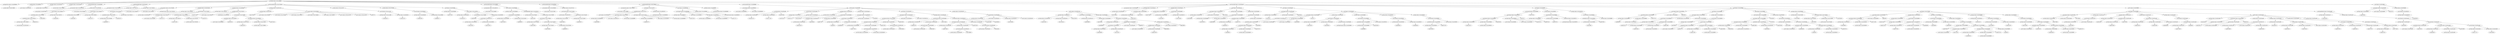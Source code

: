 strict digraph  {
<_ast.alias object at 0xa231186d0>;
<_ast.ImportFrom object at 0xa2b08dd50>;
<_ast.Str object at 0xa1f3a1090>;
<_ast.Expr object at 0xa1a8bf350>;
<_ast.alias object at 0xa1c653310>;
<_ast.Import object at 0xa16d14f10>;
<_ast.alias object at 0xa174383d0>;
<_ast.Import object at 0xa224d1ed0>;
<_ast.arg object at 0xa205d7990>;
<_ast.arguments object at 0xa19937050>;
<_ast.Load object at 0x10295c1d0>;
<_ast.Name object at 0xa17462810>;
<_ast.Attribute object at 0xa174627d0>;
Load4547413;
<_ast.Attribute object at 0xa17462890>;
Load6163865;
<_ast.Name object at 0xa17462750>;
Load4050360;
<_ast.Call object at 0xa17462850>;
<_ast.Expr object at 0xa1e952350>;
<_ast.FunctionDef object at 0xa2b0a8490>;
<_ast.arg object at 0xa174626d0>;
<_ast.arguments object at 0xa17462790>;
<_ast.Name object at 0xa17462690>;
Load9535667;
<_ast.Name object at 0xa174625d0>;
Load9147877;
<_ast.Call object at 0xa17462650>;
<_ast.Expr object at 0xa17462710>;
<_ast.Name object at 0xa174624d0>;
Load2803677;
<_ast.Attribute object at 0xa17462590>;
Load5663373;
<_ast.Num object at 0xa17462510>;
<_ast.Call object at 0xa17462550>;
<_ast.Expr object at 0xa17462610>;
<_ast.FunctionDef object at 0xa224e3c50>;
<_ast.arg object at 0xa174623d0>;
<_ast.arg object at 0xa17462410>;
<_ast.NameConstant object at 0xa17462350>;
<_ast.arguments object at 0xa17462490>;
<_ast.Store object at 0x10295c290>;
<_ast.Name object at 0xa17462390>;
<_ast.Str object at 0xa17462090>;
<_ast.Attribute object at 0xa17462310>;
Load7642713;
<_ast.Name object at 0xa17462110>;
Load7521180;
<_ast.Num object at 0xa17462190>;
<_ast.Index object at 0xa17462150>;
<_ast.Subscript object at 0xa174620d0>;
Load302792;
<_ast.Call object at 0xa17462050>;
<_ast.Assign object at 0xa3342c6d0>;
<_ast.Name object at 0xa174621d0>;
Store3311409;
<_ast.Str object at 0xa17462250>;
<_ast.Add object at 0x10295cc90>;
<_ast.Str object at 0xa1a8d9f50>;
<_ast.Attribute object at 0xa1caae610>;
Load1861234;
<_ast.Name object at 0xa1c67e250>;
Load4154074;
<_ast.Num object at 0xa17439bd0>;
<_ast.Index object at 0xa1c67ef90>;
<_ast.Subscript object at 0xa1c680410>;
Load5754142;
<_ast.Call object at 0xa17462fd0>;
<_ast.BinOp object at 0xa17462210>;
<_ast.Assign object at 0xa1b8d5bd0>;
<_ast.Name object at 0xa18c7b250>;
Store2738478;
<_ast.Str object at 0xa174630d0>;
<_ast.Str object at 0xa17463450>;
<_ast.Str object at 0xa17463510>;
<_ast.Str object at 0xa1744de50>;
<_ast.Str object at 0xa1744d910>;
<_ast.Str object at 0xa1cac1190>;
<_ast.Str object at 0xa1cac1050>;
<_ast.List object at 0xa18c93690>;
Load957471;
<_ast.Assign object at 0xa205c1610>;
<_ast.Name object at 0xa1cac18d0>;
Load8450447;
<_ast.Name object at 0xa2b0af150>;
Load5913181;
<_ast.Call object at 0xa1cac1c90>;
<_ast.Expr object at 0xa1cac1610>;
<_ast.Name object at 0xa205db250>;
Load8833590;
<_ast.Name object at 0xa1ca985d0>;
Load8808277;
<_ast.Call object at 0xa205dbe50>;
<_ast.Expr object at 0xa174324d0>;
<_ast.Name object at 0xa205d46d0>;
Load5473520;
<_ast.Name object at 0xa205e24d0>;
Store4644141;
<_ast.Name object at 0xa1744d9d0>;
Load8078809;
<_ast.Name object at 0xa1cab9310>;
Load1250321;
<_ast.Name object at 0xa3345f810>;
Load7547001;
<_ast.Call object at 0xa33437210>;
<_ast.Expr object at 0xa33460050>;
<_ast.For object at 0xa1ca9d790>;
<_ast.If object at 0xa205d4690>;
<_ast.FunctionDef object at 0xa17462450>;
<_ast.arg object at 0xa1ca9ebd0>;
<_ast.arguments object at 0xa1a6e0110>;
<_ast.Name object at 0xa2169d290>;
Load5764138;
<_ast.Name object at 0xa1a22e250>;
Load8068471;
<_ast.Call object at 0xa205bb6d0>;
<_ast.Return object at 0xa205bb650>;
<_ast.Name object at 0xa17464e10>;
Load125186;
<_ast.Name object at 0xa1742d090>;
Load7937858;
<_ast.Name object at 0xa1742dc50>;
Load7622695;
<_ast.Name object at 0xa1c673e50>;
Load8658073;
<_ast.Call object at 0xa1742d190>;
<_ast.Call object at 0xa17452fd0>;
<_ast.Expr object at 0xa17452f90>;
<_ast.ExceptHandler object at 0xa205efc10>;
<_ast.Try object at 0xa205bb690>;
<_ast.FunctionDef object at 0xa1cab6850>;
<_ast.arg object at 0xa1c6734d0>;
<_ast.arguments object at 0xa216b6d10>;
<_ast.Not object at 0x1029617d0>;
<_ast.Name object at 0xa17431a50>;
Load6156040;
<_ast.Name object at 0xa17431a90>;
Load5026371;
<_ast.Call object at 0xa17431ad0>;
<_ast.UnaryOp object at 0xa1743c6d0>;
<_ast.Return object at 0xa1c673110>;
<_ast.FunctionDef object at 0xa2ae90cd0>;
<_ast.arg object at 0xa1743bd90>;
<_ast.arguments object at 0xa1743bd50>;
<_ast.Or object at 0x10295cb50>;
<_ast.Name object at 0xa2b680c50>;
Load4359900;
<_ast.Lt object at 0x102961c10>;
<_ast.Num object at 0xa2b680f90>;
<_ast.Compare object at 0xa1c676ed0>;
<_ast.Name object at 0xa2b680cd0>;
Load9454775;
<_ast.Gt object at 0x102961d90>;
<_ast.Num object at 0xa2b680bd0>;
<_ast.Compare object at 0xa1cac11d0>;
<_ast.BoolOp object at 0xa17447110>;
<_ast.NameConstant object at 0xa2b680d50>;
<_ast.Return object at 0xa1899a750>;
<_ast.If object at 0xa17447190>;
<_ast.Name object at 0xa2b680c10>;
Load5370245;
<_ast.In object at 0x1029690d0>;
<_ast.Num object at 0xa2b680c90>;
<_ast.Num object at 0xa2b680ed0>;
<_ast.Tuple object at 0xa2b680e50>;
Load6713711;
<_ast.Compare object at 0xa2b680dd0>;
<_ast.NameConstant object at 0xa2b680d10>;
<_ast.Return object at 0xa1a8d9090>;
<_ast.If object at 0xa2b6807d0>;
<_ast.NameConstant object at 0xa2b680d90>;
<_ast.Return object at 0xa2b680f50>;
<_ast.FunctionDef object at 0xa17e66310>;
<_ast.arg object at 0xa2b680f10>;
<_ast.arg object at 0xa2b680e90>;
<_ast.arguments object at 0xa2b680e10>;
<_ast.Name object at 0xa205bce90>;
Store8622410;
<_ast.Name object at 0xa205bcd50>;
Store4111430;
<_ast.Tuple object at 0xa205bcdd0>;
Store4479595;
<_ast.Name object at 0xa205bccd0>;
Load2923012;
<_ast.Name object at 0xa205bcd10>;
Load5025121;
<_ast.Call object at 0xa205bcd90>;
<_ast.Name object at 0xa205bcc90>;
Store2047965;
<_ast.Name object at 0xa205bcb50>;
Load4763576;
<_ast.Attribute object at 0xa205bcc10>;
Load1066416;
<_ast.Name object at 0xa205bcb90>;
Load6577627;
<_ast.Call object at 0xa205bcbd0>;
<_ast.Assign object at 0xa205bcc50>;
<_ast.Name object at 0xa205bca90>;
Load55054;
<_ast.Name object at 0xa205bc9d0>;
Load4996678;
<_ast.Call object at 0xa205bca50>;
<_ast.Num object at 0xa205bca10>;
<_ast.Compare object at 0xa205bcb10>;
Gt4599050;
<_ast.Assert object at 0xa205bcad0>;
<_ast.Name object at 0xa205bc990>;
Load3177326;
<_ast.USub object at 0x102961950>;
<_ast.Num object at 0xa205bc850>;
<_ast.UnaryOp object at 0xa205bc910>;
<_ast.Index object at 0xa205bc8d0>;
<_ast.Subscript object at 0xa205bc950>;
Load4122025;
<_ast.Num object at 0xa205bc810>;
<_ast.UnaryOp object at 0xa205bc7d0>;
USub5358423;
<_ast.Index object at 0xa205bc890>;
<_ast.Subscript object at 0xa17e39590>;
Load5915930;
<_ast.Eq object at 0x102961a90>;
<_ast.Str object at 0xa205bc750>;
<_ast.Compare object at 0xa16b7a610>;
<_ast.Name object at 0xa205bc710>;
Load8452378;
<_ast.Num object at 0xa205bc5d0>;
<_ast.UnaryOp object at 0xa205bc690>;
USub6951687;
<_ast.Index object at 0xa205bc650>;
<_ast.Subscript object at 0xa205bc6d0>;
Store3706286;
<_ast.Name object at 0xa205bc590>;
Load8072646;
<_ast.Num object at 0xa205bc450>;
<_ast.UnaryOp object at 0xa205bc510>;
USub7388840;
<_ast.Index object at 0xa205bc4d0>;
<_ast.Subscript object at 0xa205bc550>;
Load2057439;
<_ast.Num object at 0xa205bc410>;
<_ast.UnaryOp object at 0xa205bc3d0>;
USub414691;
<_ast.Slice object at 0xa205bc490>;
<_ast.Subscript object at 0xa205bc610>;
Load3818466;
<_ast.Assign object at 0xa205bc790>;
<_ast.If object at 0xa1ebee190>;
<_ast.Name object at 0xa205bc2d0>;
Load2388525;
<_ast.Str object at 0xa205bc310>;
<_ast.Name object at 0xa205bc250>;
Load7433598;
<_ast.Str object at 0xa205bc290>;
<_ast.Call object at 0xa205bc390>;
<_ast.Expr object at 0xa205bc350>;
<_ast.Name object at 0xa205bc150>;
Store8103367;
<_ast.Name object at 0xa205bc190>;
Store7495414;
<_ast.Tuple object at 0xa205bc210>;
Store6195878;
<_ast.Name object at 0xa205bc110>;
Load8258069;
<_ast.Name object at 0xa205bced0>;
Load515086;
<_ast.Call object at 0xa205bc0d0>;
<_ast.Name object at 0xa205bc050>;
Load4898835;
<_ast.Name object at 0xa205ba2d0>;
Load6456980;
<_ast.Name object at 0xa205ba250>;
Load732552;
<_ast.Call object at 0xa205bcf10>;
<_ast.Str object at 0xa205ba1d0>;
<_ast.BinOp object at 0xa205bcfd0>;
Add4000177;
<_ast.Str object at 0xa205ba390>;
<_ast.Name object at 0xa205ba3d0>;
Load8555788;
<_ast.BinOp object at 0xa205ba350>;
Add6440882;
<_ast.Str object at 0xa205ba410>;
<_ast.BinOp object at 0xa205ba310>;
Add916988;
<_ast.Call object at 0xa205bcf50>;
<_ast.Expr object at 0xa205bc090>;
<_ast.For object at 0xa205bc1d0>;
<_ast.For object at 0xa205bcf90>;
<_ast.FunctionDef object at 0xa2b680fd0>;
<_ast.arguments object at 0xa205ba490>;
<_ast.Name object at 0xa205ba550>;
Store9136560;
<_ast.Name object at 0xa205ba5d0>;
Load4518013;
<_ast.Attribute object at 0xa205ba590>;
Load1330379;
<_ast.Assign object at 0xa205ba510>;
<_ast.Name object at 0xa205ba650>;
Store6718632;
<_ast.Name object at 0xa205ba6d0>;
Load424959;
<_ast.Name object at 0xa205ba710>;
Load5742648;
<_ast.Call object at 0xa205ba690>;
<_ast.Assign object at 0xa205ba610>;
<_ast.Name object at 0xa205ba7d0>;
Load3304868;
<_ast.Num object at 0xa205ba810>;
<_ast.Compare object at 0xa205ba790>;
Eq7739728;
<_ast.Name object at 0xa205ba8d0>;
Load7633076;
<_ast.Name object at 0xa205ba910>;
Load8036836;
<_ast.Call object at 0xa205ba890>;
<_ast.Expr object at 0xa205ba850>;
<_ast.Name object at 0xa205baa10>;
Load4826472;
<_ast.Attribute object at 0xa205ba9d0>;
Load4247751;
<_ast.Num object at 0xa205baa50>;
<_ast.Call object at 0xa205ba990>;
<_ast.Expr object at 0xa205ba950>;
<_ast.If object at 0xa205ba750>;
<_ast.Name object at 0xa205bab10>;
Load345507;
<_ast.Num object at 0xa205bab50>;
<_ast.Compare object at 0xa205baad0>;
Eq5629333;
<_ast.Name object at 0xa205bacd0>;
Load590942;
<_ast.Num object at 0xa205bad50>;
<_ast.Index object at 0xa205bad10>;
<_ast.Subscript object at 0xa205bac90>;
Load2527027;
<_ast.Attribute object at 0xa205bac50>;
Load509626;
<_ast.Call object at 0xa205bac10>;
<_ast.Str object at 0xa205badd0>;
<_ast.Str object at 0xa205bae10>;
<_ast.Tuple object at 0xa205bad90>;
Load2983839;
<_ast.Compare object at 0xa205babd0>;
In5407511;
<_ast.Name object at 0xa205baed0>;
Load791050;
<_ast.Name object at 0xa205baf10>;
Load1090324;
<_ast.NameConstant object at 0xa205baf90>;
<_ast.keyword object at 0xa205baf50>;
<_ast.Call object at 0xa205bae90>;
<_ast.Expr object at 0xa205bae50>;
<_ast.Name object at 0xa18c980d0>;
Load499086;
<_ast.Attribute object at 0xa18c98090>;
Load2206190;
<_ast.Num object at 0xa18c98110>;
<_ast.Call object at 0xa18c98050>;
<_ast.Expr object at 0xa205bafd0>;
<_ast.Name object at 0xa18c981d0>;
Load4956912;
<_ast.Name object at 0xa18c98210>;
Load3840442;
<_ast.Call object at 0xa18c98190>;
<_ast.Expr object at 0xa18c98150>;
<_ast.Name object at 0xa18c98310>;
Load2196294;
<_ast.Attribute object at 0xa18c982d0>;
Load8710702;
<_ast.Num object at 0xa18c98350>;
<_ast.Call object at 0xa18c98290>;
<_ast.Expr object at 0xa18c98250>;
<_ast.If object at 0xa205bab90>;
<_ast.If object at 0xa205baa90>;
<_ast.Name object at 0xa18c98490>;
Load3155472;
<_ast.Num object at 0xa18c98510>;
<_ast.Index object at 0xa18c984d0>;
<_ast.Subscript object at 0xa18c98450>;
Load5583294;
<_ast.Str object at 0xa18c98590>;
<_ast.Str object at 0xa18c985d0>;
<_ast.Tuple object at 0xa18c98550>;
Load1005731;
<_ast.Compare object at 0xa18c98410>;
In6353161;
<_ast.UnaryOp object at 0xa18c983d0>;
Not5767240;
<_ast.Name object at 0xa18c98690>;
Load8678118;
<_ast.Name object at 0xa18c986d0>;
Load3267315;
<_ast.NameConstant object at 0xa18c98750>;
<_ast.keyword object at 0xa18c98710>;
<_ast.Call object at 0xa18c98650>;
<_ast.Expr object at 0xa18c98610>;
<_ast.Name object at 0xa18c98850>;
Load129081;
<_ast.Attribute object at 0xa18c98810>;
Load2607950;
<_ast.Num object at 0xa18c98890>;
<_ast.Call object at 0xa18c987d0>;
<_ast.Expr object at 0xa18c98790>;
<_ast.If object at 0xa18c98390>;
<_ast.Name object at 0xa18c98990>;
Load9800537;
<_ast.Num object at 0xa18c98a10>;
<_ast.Index object at 0xa18c989d0>;
<_ast.Subscript object at 0xa18c98950>;
Load4732761;
<_ast.Str object at 0xa18c98a50>;
<_ast.Compare object at 0xa18c98910>;
Eq6284502;
<_ast.Name object at 0xa18c98b50>;
Load4551221;
<_ast.Name object at 0xa18c98bd0>;
Load9251824;
<_ast.Num object at 0xa18c98c50>;
<_ast.Index object at 0xa18c98c10>;
<_ast.Subscript object at 0xa18c98b90>;
Load8974369;
<_ast.Call object at 0xa18c98b10>;
<_ast.NotEq object at 0x102961b50>;
<_ast.Num object at 0xa18c98c90>;
<_ast.Compare object at 0xa18c98ad0>;
<_ast.Name object at 0xa18c98d50>;
Load760092;
<_ast.Str object at 0xa18c98e10>;
<_ast.Attribute object at 0xa18c98dd0>;
Load6582770;
<_ast.Name object at 0xa18c98e90>;
Load5811000;
<_ast.Num object at 0xa18c98f10>;
<_ast.Index object at 0xa18c98ed0>;
<_ast.Subscript object at 0xa18c98e50>;
Load8123995;
<_ast.Call object at 0xa18c98d90>;
<_ast.Call object at 0xa18c98d10>;
<_ast.Expr object at 0xa18c98cd0>;
<_ast.If object at 0xa18c98a90>;
<_ast.Name object at 0xa205d0090>;
Load4329542;
<_ast.Num object at 0xa205d0110>;
<_ast.Index object at 0xa205d00d0>;
<_ast.Subscript object at 0xa205d0050>;
Load8210820;
<_ast.Name object at 0xa205d0190>;
Load2058342;
<_ast.Attribute object at 0xa205d0150>;
Load9739342;
<_ast.Compare object at 0xa18c98fd0>;
In7089780;
<_ast.UnaryOp object at 0xa18c98f90>;
Not3064877;
<_ast.Name object at 0xa205d0250>;
Load7353408;
<_ast.Str object at 0xa205d0310>;
<_ast.Attribute object at 0xa205d02d0>;
Load9848188;
<_ast.Name object at 0xa205d0390>;
Load85581;
<_ast.Num object at 0xa205d0410>;
<_ast.Index object at 0xa205d03d0>;
<_ast.Subscript object at 0xa205d0350>;
Load5023732;
<_ast.Call object at 0xa205d0290>;
<_ast.Call object at 0xa205d0210>;
<_ast.Expr object at 0xa205d01d0>;
<_ast.If object at 0xa18c98f50>;
<_ast.Name object at 0xa18c7a9d0>;
Store4500488;
<_ast.Name object at 0xa17462e50>;
Load1300081;
<_ast.Num object at 0xa17462ed0>;
<_ast.Index object at 0xa17462f90>;
<_ast.Subscript object at 0xa17462f10>;
Load2494056;
<_ast.Assign object at 0xa205d0450>;
<_ast.Name object at 0xa205d0510>;
Load2369841;
<_ast.Num object at 0xa205d0590>;
<_ast.Index object at 0xa205d0550>;
<_ast.Subscript object at 0xa205d04d0>;
Load7121268;
<_ast.Str object at 0xa205d05d0>;
<_ast.Compare object at 0xa205d0490>;
Eq9528011;
<_ast.Name object at 0xa205d0650>;
Store9410240;
<_ast.Name object at 0xa205d06d0>;
Load4101103;
<_ast.Name object at 0xa205d0750>;
Load6757920;
<_ast.Num object at 0xa205d07d0>;
<_ast.Index object at 0xa205d0790>;
<_ast.Subscript object at 0xa205d0710>;
Load4849803;
<_ast.Call object at 0xa205d0690>;
<_ast.Assign object at 0xa205d0610>;
<_ast.Name object at 0xa205d0890>;
Load163848;
<_ast.Name object at 0xa205d08d0>;
Load8240097;
<_ast.Call object at 0xa205d0850>;
<_ast.Name object at 0xa205d0990>;
Load8795670;
<_ast.Str object at 0xa205d0a50>;
<_ast.Attribute object at 0xa205d0a10>;
Load3753516;
<_ast.Name object at 0xa205d0ad0>;
Load3867861;
<_ast.Num object at 0xa205d0b50>;
<_ast.Index object at 0xa205d0b10>;
<_ast.Subscript object at 0xa205d0a90>;
Load9755755;
<_ast.Name object at 0xa205d0b90>;
Load66610;
<_ast.Call object at 0xa205d09d0>;
<_ast.Call object at 0xa205d0950>;
<_ast.Expr object at 0xa205d0910>;
<_ast.If object at 0xa205d0810>;
<_ast.Name object at 0xa205d0c10>;
Store9534370;
<_ast.Name object at 0xa205d0c90>;
Load7362695;
<_ast.Name object at 0xa205d0cd0>;
Load4331455;
<_ast.Call object at 0xa205d0c50>;
<_ast.Assign object at 0xa205d0bd0>;
<_ast.Name object at 0xa205d0d90>;
Load4736295;
<_ast.Str object at 0xa205d0e50>;
<_ast.Attribute object at 0xa205d0e10>;
Load3591502;
<_ast.Name object at 0xa205d0ed0>;
Load6603430;
<_ast.Num object at 0xa205d0f50>;
<_ast.Index object at 0xa205d0f10>;
<_ast.Subscript object at 0xa205d0e90>;
Load8419170;
<_ast.Call object at 0xa205d0dd0>;
<_ast.Call object at 0xa205d0d50>;
<_ast.Expr object at 0xa205d0d10>;
<_ast.If object at 0xa17462f50>;
<_ast.If object at 0xa18c988d0>;
<_ast.Name object at 0xa205ca090>;
Load5709482;
<_ast.Num object at 0xa205ca0d0>;
<_ast.Compare object at 0xa205ca050>;
Eq7194049;
<_ast.Name object at 0xa205ca190>;
Load4794506;
<_ast.Str object at 0xa205ca1d0>;
<_ast.Call object at 0xa205ca150>;
<_ast.Expr object at 0xa205ca110>;
<_ast.Name object at 0xa205ca250>;
Store8918397;
<_ast.Name object at 0xa205ca2d0>;
Load6700246;
<_ast.Attribute object at 0xa205ca290>;
Load5570845;
<_ast.Assign object at 0xa205ca210>;
<_ast.Name object at 0xa205ca390>;
Load8197282;
<_ast.Name object at 0xa205ca3d0>;
Load1807408;
<_ast.Name object at 0xa205ca410>;
Load6628580;
<_ast.Call object at 0xa205ca350>;
<_ast.Expr object at 0xa205ca310>;
<_ast.Name object at 0xa205ca510>;
Load1572823;
<_ast.Attribute object at 0xa205ca4d0>;
Load484942;
<_ast.Call object at 0xa205ca490>;
<_ast.Expr object at 0xa205ca450>;
<_ast.Name object at 0xa205ca590>;
Store4548242;
<_ast.Name object at 0xa205ca610>;
Load5183211;
<_ast.Num object at 0xa205ca690>;
<_ast.Slice object at 0xa205ca650>;
<_ast.Subscript object at 0xa205ca5d0>;
Load4815317;
<_ast.Name object at 0xa205ca750>;
Load9014998;
<_ast.Str object at 0xa205ca790>;
<_ast.Name object at 0xa205ca7d0>;
Load6510450;
<_ast.Call object at 0xa205ca710>;
<_ast.Expr object at 0xa205ca6d0>;
<_ast.Name object at 0xa205ca850>;
Store4385373;
<_ast.Name object at 0xa205ca8d0>;
Load4100223;
<_ast.Name object at 0xa205ca910>;
Load2376410;
<_ast.Str object at 0xa205ca950>;
<_ast.Call object at 0xa205ca890>;
<_ast.Assign object at 0xa205ca810>;
<_ast.Name object at 0xa205caa10>;
Load3323783;
<_ast.Name object at 0xa205caa50>;
Load9615623;
<_ast.Name object at 0xa205caa90>;
Load2137576;
<_ast.Call object at 0xa205ca9d0>;
<_ast.Expr object at 0xa205ca990>;
<_ast.Name object at 0xa205cab90>;
Load6207024;
<_ast.Attribute object at 0xa205cab50>;
Load7728195;
<_ast.Call object at 0xa205cab10>;
<_ast.Expr object at 0xa205caad0>;
<_ast.For object at 0xa205ca550>;
<_ast.If object at 0xa205d0fd0>;
<_ast.Name object at 0xa205cac10>;
Load2026556;
<_ast.Name object at 0xa205cacd0>;
Load5263823;
<_ast.Str object at 0xa205cad90>;
<_ast.Attribute object at 0xa205cad50>;
Load1010915;
<_ast.Name object at 0xa205cae10>;
Load9436262;
<_ast.Num object at 0xa205cae90>;
<_ast.Index object at 0xa205cae50>;
<_ast.Subscript object at 0xa205cadd0>;
Load3520069;
<_ast.Name object at 0xa205caf10>;
Load5377125;
<_ast.Name object at 0xa205caf50>;
Load1560028;
<_ast.Call object at 0xa205caed0>;
<_ast.Call object at 0xa205cad10>;
<_ast.Call object at 0xa205cac90>;
<_ast.Expr object at 0xa205cac50>;
<_ast.ExceptHandler object at 0xa205cabd0>;
<_ast.Try object at 0xa205d0f90>;
<_ast.FunctionDef object at 0xa205ba450>;
<_ast.Name object at 0xa205dd050>;
Load977866;
<_ast.Str object at 0xa205dd090>;
<_ast.Compare object at 0xa205cafd0>;
Eq5154721;
<_ast.Name object at 0xa205dd150>;
Load6893987;
<_ast.Call object at 0xa205dd110>;
<_ast.Expr object at 0xa205dd0d0>;
<_ast.If object at 0xa205caf90>;
<_ast.Module object at 0xa1ca96b90>;
<_ast.ImportFrom object at 0xa2b08dd50> -> <_ast.alias object at 0xa231186d0>;
<_ast.Expr object at 0xa1a8bf350> -> <_ast.Str object at 0xa1f3a1090>;
<_ast.Import object at 0xa16d14f10> -> <_ast.alias object at 0xa1c653310>;
<_ast.Import object at 0xa224d1ed0> -> <_ast.alias object at 0xa174383d0>;
<_ast.arguments object at 0xa19937050> -> <_ast.arg object at 0xa205d7990>;
<_ast.Name object at 0xa17462810> -> <_ast.Load object at 0x10295c1d0>;
<_ast.Attribute object at 0xa174627d0> -> <_ast.Name object at 0xa17462810>;
<_ast.Attribute object at 0xa174627d0> -> Load4547413;
<_ast.Attribute object at 0xa17462890> -> <_ast.Attribute object at 0xa174627d0>;
<_ast.Attribute object at 0xa17462890> -> Load6163865;
<_ast.Name object at 0xa17462750> -> Load4050360;
<_ast.Call object at 0xa17462850> -> <_ast.Attribute object at 0xa17462890>;
<_ast.Call object at 0xa17462850> -> <_ast.Name object at 0xa17462750>;
<_ast.Expr object at 0xa1e952350> -> <_ast.Call object at 0xa17462850>;
<_ast.FunctionDef object at 0xa2b0a8490> -> <_ast.arguments object at 0xa19937050>;
<_ast.FunctionDef object at 0xa2b0a8490> -> <_ast.Expr object at 0xa1e952350>;
<_ast.arguments object at 0xa17462790> -> <_ast.arg object at 0xa174626d0>;
<_ast.Name object at 0xa17462690> -> Load9535667;
<_ast.Name object at 0xa174625d0> -> Load9147877;
<_ast.Call object at 0xa17462650> -> <_ast.Name object at 0xa17462690>;
<_ast.Call object at 0xa17462650> -> <_ast.Name object at 0xa174625d0>;
<_ast.Expr object at 0xa17462710> -> <_ast.Call object at 0xa17462650>;
<_ast.Name object at 0xa174624d0> -> Load2803677;
<_ast.Attribute object at 0xa17462590> -> <_ast.Name object at 0xa174624d0>;
<_ast.Attribute object at 0xa17462590> -> Load5663373;
<_ast.Call object at 0xa17462550> -> <_ast.Attribute object at 0xa17462590>;
<_ast.Call object at 0xa17462550> -> <_ast.Num object at 0xa17462510>;
<_ast.Expr object at 0xa17462610> -> <_ast.Call object at 0xa17462550>;
<_ast.FunctionDef object at 0xa224e3c50> -> <_ast.arguments object at 0xa17462790>;
<_ast.FunctionDef object at 0xa224e3c50> -> <_ast.Expr object at 0xa17462710>;
<_ast.FunctionDef object at 0xa224e3c50> -> <_ast.Expr object at 0xa17462610>;
<_ast.arguments object at 0xa17462490> -> <_ast.arg object at 0xa174623d0>;
<_ast.arguments object at 0xa17462490> -> <_ast.arg object at 0xa17462410>;
<_ast.arguments object at 0xa17462490> -> <_ast.NameConstant object at 0xa17462350>;
<_ast.Name object at 0xa17462390> -> <_ast.Store object at 0x10295c290>;
<_ast.Attribute object at 0xa17462310> -> <_ast.Str object at 0xa17462090>;
<_ast.Attribute object at 0xa17462310> -> Load7642713;
<_ast.Name object at 0xa17462110> -> Load7521180;
<_ast.Index object at 0xa17462150> -> <_ast.Num object at 0xa17462190>;
<_ast.Subscript object at 0xa174620d0> -> <_ast.Name object at 0xa17462110>;
<_ast.Subscript object at 0xa174620d0> -> <_ast.Index object at 0xa17462150>;
<_ast.Subscript object at 0xa174620d0> -> Load302792;
<_ast.Call object at 0xa17462050> -> <_ast.Attribute object at 0xa17462310>;
<_ast.Call object at 0xa17462050> -> <_ast.Subscript object at 0xa174620d0>;
<_ast.Assign object at 0xa3342c6d0> -> <_ast.Name object at 0xa17462390>;
<_ast.Assign object at 0xa3342c6d0> -> <_ast.Call object at 0xa17462050>;
<_ast.Name object at 0xa174621d0> -> Store3311409;
<_ast.Attribute object at 0xa1caae610> -> <_ast.Str object at 0xa1a8d9f50>;
<_ast.Attribute object at 0xa1caae610> -> Load1861234;
<_ast.Name object at 0xa1c67e250> -> Load4154074;
<_ast.Index object at 0xa1c67ef90> -> <_ast.Num object at 0xa17439bd0>;
<_ast.Subscript object at 0xa1c680410> -> <_ast.Name object at 0xa1c67e250>;
<_ast.Subscript object at 0xa1c680410> -> <_ast.Index object at 0xa1c67ef90>;
<_ast.Subscript object at 0xa1c680410> -> Load5754142;
<_ast.Call object at 0xa17462fd0> -> <_ast.Attribute object at 0xa1caae610>;
<_ast.Call object at 0xa17462fd0> -> <_ast.Subscript object at 0xa1c680410>;
<_ast.BinOp object at 0xa17462210> -> <_ast.Str object at 0xa17462250>;
<_ast.BinOp object at 0xa17462210> -> <_ast.Add object at 0x10295cc90>;
<_ast.BinOp object at 0xa17462210> -> <_ast.Call object at 0xa17462fd0>;
<_ast.Assign object at 0xa1b8d5bd0> -> <_ast.Name object at 0xa174621d0>;
<_ast.Assign object at 0xa1b8d5bd0> -> <_ast.BinOp object at 0xa17462210>;
<_ast.Name object at 0xa18c7b250> -> Store2738478;
<_ast.List object at 0xa18c93690> -> <_ast.Str object at 0xa174630d0>;
<_ast.List object at 0xa18c93690> -> <_ast.Str object at 0xa17463450>;
<_ast.List object at 0xa18c93690> -> <_ast.Str object at 0xa17463510>;
<_ast.List object at 0xa18c93690> -> <_ast.Str object at 0xa1744de50>;
<_ast.List object at 0xa18c93690> -> <_ast.Str object at 0xa1744d910>;
<_ast.List object at 0xa18c93690> -> <_ast.Str object at 0xa1cac1190>;
<_ast.List object at 0xa18c93690> -> <_ast.Str object at 0xa1cac1050>;
<_ast.List object at 0xa18c93690> -> Load957471;
<_ast.Assign object at 0xa205c1610> -> <_ast.Name object at 0xa18c7b250>;
<_ast.Assign object at 0xa205c1610> -> <_ast.List object at 0xa18c93690>;
<_ast.Name object at 0xa1cac18d0> -> Load8450447;
<_ast.Name object at 0xa2b0af150> -> Load5913181;
<_ast.Call object at 0xa1cac1c90> -> <_ast.Name object at 0xa1cac18d0>;
<_ast.Call object at 0xa1cac1c90> -> <_ast.Name object at 0xa2b0af150>;
<_ast.Expr object at 0xa1cac1610> -> <_ast.Call object at 0xa1cac1c90>;
<_ast.Name object at 0xa205db250> -> Load8833590;
<_ast.Name object at 0xa1ca985d0> -> Load8808277;
<_ast.Call object at 0xa205dbe50> -> <_ast.Name object at 0xa205db250>;
<_ast.Call object at 0xa205dbe50> -> <_ast.Name object at 0xa1ca985d0>;
<_ast.Expr object at 0xa174324d0> -> <_ast.Call object at 0xa205dbe50>;
<_ast.Name object at 0xa205d46d0> -> Load5473520;
<_ast.Name object at 0xa205e24d0> -> Store4644141;
<_ast.Name object at 0xa1744d9d0> -> Load8078809;
<_ast.Name object at 0xa1cab9310> -> Load1250321;
<_ast.Name object at 0xa3345f810> -> Load7547001;
<_ast.Call object at 0xa33437210> -> <_ast.Name object at 0xa1cab9310>;
<_ast.Call object at 0xa33437210> -> <_ast.Name object at 0xa3345f810>;
<_ast.Expr object at 0xa33460050> -> <_ast.Call object at 0xa33437210>;
<_ast.For object at 0xa1ca9d790> -> <_ast.Name object at 0xa205e24d0>;
<_ast.For object at 0xa1ca9d790> -> <_ast.Name object at 0xa1744d9d0>;
<_ast.For object at 0xa1ca9d790> -> <_ast.Expr object at 0xa33460050>;
<_ast.If object at 0xa205d4690> -> <_ast.Name object at 0xa205d46d0>;
<_ast.If object at 0xa205d4690> -> <_ast.For object at 0xa1ca9d790>;
<_ast.FunctionDef object at 0xa17462450> -> <_ast.arguments object at 0xa17462490>;
<_ast.FunctionDef object at 0xa17462450> -> <_ast.Assign object at 0xa3342c6d0>;
<_ast.FunctionDef object at 0xa17462450> -> <_ast.Assign object at 0xa1b8d5bd0>;
<_ast.FunctionDef object at 0xa17462450> -> <_ast.Assign object at 0xa205c1610>;
<_ast.FunctionDef object at 0xa17462450> -> <_ast.Expr object at 0xa1cac1610>;
<_ast.FunctionDef object at 0xa17462450> -> <_ast.Expr object at 0xa174324d0>;
<_ast.FunctionDef object at 0xa17462450> -> <_ast.If object at 0xa205d4690>;
<_ast.arguments object at 0xa1a6e0110> -> <_ast.arg object at 0xa1ca9ebd0>;
<_ast.Name object at 0xa2169d290> -> Load5764138;
<_ast.Name object at 0xa1a22e250> -> Load8068471;
<_ast.Call object at 0xa205bb6d0> -> <_ast.Name object at 0xa2169d290>;
<_ast.Call object at 0xa205bb6d0> -> <_ast.Name object at 0xa1a22e250>;
<_ast.Return object at 0xa205bb650> -> <_ast.Call object at 0xa205bb6d0>;
<_ast.Name object at 0xa17464e10> -> Load125186;
<_ast.Name object at 0xa1742d090> -> Load7937858;
<_ast.Name object at 0xa1742dc50> -> Load7622695;
<_ast.Name object at 0xa1c673e50> -> Load8658073;
<_ast.Call object at 0xa1742d190> -> <_ast.Name object at 0xa1742dc50>;
<_ast.Call object at 0xa1742d190> -> <_ast.Name object at 0xa1c673e50>;
<_ast.Call object at 0xa17452fd0> -> <_ast.Name object at 0xa1742d090>;
<_ast.Call object at 0xa17452fd0> -> <_ast.Call object at 0xa1742d190>;
<_ast.Expr object at 0xa17452f90> -> <_ast.Call object at 0xa17452fd0>;
<_ast.ExceptHandler object at 0xa205efc10> -> <_ast.Name object at 0xa17464e10>;
<_ast.ExceptHandler object at 0xa205efc10> -> <_ast.Expr object at 0xa17452f90>;
<_ast.Try object at 0xa205bb690> -> <_ast.Return object at 0xa205bb650>;
<_ast.Try object at 0xa205bb690> -> <_ast.ExceptHandler object at 0xa205efc10>;
<_ast.FunctionDef object at 0xa1cab6850> -> <_ast.arguments object at 0xa1a6e0110>;
<_ast.FunctionDef object at 0xa1cab6850> -> <_ast.Try object at 0xa205bb690>;
<_ast.arguments object at 0xa216b6d10> -> <_ast.arg object at 0xa1c6734d0>;
<_ast.Name object at 0xa17431a50> -> Load6156040;
<_ast.Name object at 0xa17431a90> -> Load5026371;
<_ast.Call object at 0xa17431ad0> -> <_ast.Name object at 0xa17431a50>;
<_ast.Call object at 0xa17431ad0> -> <_ast.Name object at 0xa17431a90>;
<_ast.UnaryOp object at 0xa1743c6d0> -> <_ast.Not object at 0x1029617d0>;
<_ast.UnaryOp object at 0xa1743c6d0> -> <_ast.Call object at 0xa17431ad0>;
<_ast.Return object at 0xa1c673110> -> <_ast.UnaryOp object at 0xa1743c6d0>;
<_ast.FunctionDef object at 0xa2ae90cd0> -> <_ast.arguments object at 0xa216b6d10>;
<_ast.FunctionDef object at 0xa2ae90cd0> -> <_ast.Return object at 0xa1c673110>;
<_ast.arguments object at 0xa1743bd50> -> <_ast.arg object at 0xa1743bd90>;
<_ast.Name object at 0xa2b680c50> -> Load4359900;
<_ast.Compare object at 0xa1c676ed0> -> <_ast.Name object at 0xa2b680c50>;
<_ast.Compare object at 0xa1c676ed0> -> <_ast.Lt object at 0x102961c10>;
<_ast.Compare object at 0xa1c676ed0> -> <_ast.Num object at 0xa2b680f90>;
<_ast.Name object at 0xa2b680cd0> -> Load9454775;
<_ast.Compare object at 0xa1cac11d0> -> <_ast.Name object at 0xa2b680cd0>;
<_ast.Compare object at 0xa1cac11d0> -> <_ast.Gt object at 0x102961d90>;
<_ast.Compare object at 0xa1cac11d0> -> <_ast.Num object at 0xa2b680bd0>;
<_ast.BoolOp object at 0xa17447110> -> <_ast.Or object at 0x10295cb50>;
<_ast.BoolOp object at 0xa17447110> -> <_ast.Compare object at 0xa1c676ed0>;
<_ast.BoolOp object at 0xa17447110> -> <_ast.Compare object at 0xa1cac11d0>;
<_ast.Return object at 0xa1899a750> -> <_ast.NameConstant object at 0xa2b680d50>;
<_ast.If object at 0xa17447190> -> <_ast.BoolOp object at 0xa17447110>;
<_ast.If object at 0xa17447190> -> <_ast.Return object at 0xa1899a750>;
<_ast.Name object at 0xa2b680c10> -> Load5370245;
<_ast.Tuple object at 0xa2b680e50> -> <_ast.Num object at 0xa2b680c90>;
<_ast.Tuple object at 0xa2b680e50> -> <_ast.Num object at 0xa2b680ed0>;
<_ast.Tuple object at 0xa2b680e50> -> Load6713711;
<_ast.Compare object at 0xa2b680dd0> -> <_ast.Name object at 0xa2b680c10>;
<_ast.Compare object at 0xa2b680dd0> -> <_ast.In object at 0x1029690d0>;
<_ast.Compare object at 0xa2b680dd0> -> <_ast.Tuple object at 0xa2b680e50>;
<_ast.Return object at 0xa1a8d9090> -> <_ast.NameConstant object at 0xa2b680d10>;
<_ast.If object at 0xa2b6807d0> -> <_ast.Compare object at 0xa2b680dd0>;
<_ast.If object at 0xa2b6807d0> -> <_ast.Return object at 0xa1a8d9090>;
<_ast.Return object at 0xa2b680f50> -> <_ast.NameConstant object at 0xa2b680d90>;
<_ast.FunctionDef object at 0xa17e66310> -> <_ast.arguments object at 0xa1743bd50>;
<_ast.FunctionDef object at 0xa17e66310> -> <_ast.If object at 0xa17447190>;
<_ast.FunctionDef object at 0xa17e66310> -> <_ast.If object at 0xa2b6807d0>;
<_ast.FunctionDef object at 0xa17e66310> -> <_ast.Return object at 0xa2b680f50>;
<_ast.arguments object at 0xa2b680e10> -> <_ast.arg object at 0xa2b680f10>;
<_ast.arguments object at 0xa2b680e10> -> <_ast.arg object at 0xa2b680e90>;
<_ast.Name object at 0xa205bce90> -> Store8622410;
<_ast.Name object at 0xa205bcd50> -> Store4111430;
<_ast.Tuple object at 0xa205bcdd0> -> <_ast.Name object at 0xa205bce90>;
<_ast.Tuple object at 0xa205bcdd0> -> <_ast.Name object at 0xa205bcd50>;
<_ast.Tuple object at 0xa205bcdd0> -> Store4479595;
<_ast.Name object at 0xa205bccd0> -> Load2923012;
<_ast.Name object at 0xa205bcd10> -> Load5025121;
<_ast.Call object at 0xa205bcd90> -> <_ast.Name object at 0xa205bccd0>;
<_ast.Call object at 0xa205bcd90> -> <_ast.Name object at 0xa205bcd10>;
<_ast.Name object at 0xa205bcc90> -> Store2047965;
<_ast.Name object at 0xa205bcb50> -> Load4763576;
<_ast.Attribute object at 0xa205bcc10> -> <_ast.Name object at 0xa205bcb50>;
<_ast.Attribute object at 0xa205bcc10> -> Load1066416;
<_ast.Name object at 0xa205bcb90> -> Load6577627;
<_ast.Call object at 0xa205bcbd0> -> <_ast.Attribute object at 0xa205bcc10>;
<_ast.Call object at 0xa205bcbd0> -> <_ast.Name object at 0xa205bcb90>;
<_ast.Assign object at 0xa205bcc50> -> <_ast.Name object at 0xa205bcc90>;
<_ast.Assign object at 0xa205bcc50> -> <_ast.Call object at 0xa205bcbd0>;
<_ast.Name object at 0xa205bca90> -> Load55054;
<_ast.Name object at 0xa205bc9d0> -> Load4996678;
<_ast.Call object at 0xa205bca50> -> <_ast.Name object at 0xa205bca90>;
<_ast.Call object at 0xa205bca50> -> <_ast.Name object at 0xa205bc9d0>;
<_ast.Compare object at 0xa205bcb10> -> <_ast.Call object at 0xa205bca50>;
<_ast.Compare object at 0xa205bcb10> -> Gt4599050;
<_ast.Compare object at 0xa205bcb10> -> <_ast.Num object at 0xa205bca10>;
<_ast.Assert object at 0xa205bcad0> -> <_ast.Compare object at 0xa205bcb10>;
<_ast.Name object at 0xa205bc990> -> Load3177326;
<_ast.UnaryOp object at 0xa205bc910> -> <_ast.USub object at 0x102961950>;
<_ast.UnaryOp object at 0xa205bc910> -> <_ast.Num object at 0xa205bc850>;
<_ast.Index object at 0xa205bc8d0> -> <_ast.UnaryOp object at 0xa205bc910>;
<_ast.Subscript object at 0xa205bc950> -> <_ast.Name object at 0xa205bc990>;
<_ast.Subscript object at 0xa205bc950> -> <_ast.Index object at 0xa205bc8d0>;
<_ast.Subscript object at 0xa205bc950> -> Load4122025;
<_ast.UnaryOp object at 0xa205bc7d0> -> USub5358423;
<_ast.UnaryOp object at 0xa205bc7d0> -> <_ast.Num object at 0xa205bc810>;
<_ast.Index object at 0xa205bc890> -> <_ast.UnaryOp object at 0xa205bc7d0>;
<_ast.Subscript object at 0xa17e39590> -> <_ast.Subscript object at 0xa205bc950>;
<_ast.Subscript object at 0xa17e39590> -> <_ast.Index object at 0xa205bc890>;
<_ast.Subscript object at 0xa17e39590> -> Load5915930;
<_ast.Compare object at 0xa16b7a610> -> <_ast.Subscript object at 0xa17e39590>;
<_ast.Compare object at 0xa16b7a610> -> <_ast.Eq object at 0x102961a90>;
<_ast.Compare object at 0xa16b7a610> -> <_ast.Str object at 0xa205bc750>;
<_ast.Name object at 0xa205bc710> -> Load8452378;
<_ast.UnaryOp object at 0xa205bc690> -> USub6951687;
<_ast.UnaryOp object at 0xa205bc690> -> <_ast.Num object at 0xa205bc5d0>;
<_ast.Index object at 0xa205bc650> -> <_ast.UnaryOp object at 0xa205bc690>;
<_ast.Subscript object at 0xa205bc6d0> -> <_ast.Name object at 0xa205bc710>;
<_ast.Subscript object at 0xa205bc6d0> -> <_ast.Index object at 0xa205bc650>;
<_ast.Subscript object at 0xa205bc6d0> -> Store3706286;
<_ast.Name object at 0xa205bc590> -> Load8072646;
<_ast.UnaryOp object at 0xa205bc510> -> USub7388840;
<_ast.UnaryOp object at 0xa205bc510> -> <_ast.Num object at 0xa205bc450>;
<_ast.Index object at 0xa205bc4d0> -> <_ast.UnaryOp object at 0xa205bc510>;
<_ast.Subscript object at 0xa205bc550> -> <_ast.Name object at 0xa205bc590>;
<_ast.Subscript object at 0xa205bc550> -> <_ast.Index object at 0xa205bc4d0>;
<_ast.Subscript object at 0xa205bc550> -> Load2057439;
<_ast.UnaryOp object at 0xa205bc3d0> -> USub414691;
<_ast.UnaryOp object at 0xa205bc3d0> -> <_ast.Num object at 0xa205bc410>;
<_ast.Slice object at 0xa205bc490> -> <_ast.UnaryOp object at 0xa205bc3d0>;
<_ast.Subscript object at 0xa205bc610> -> <_ast.Subscript object at 0xa205bc550>;
<_ast.Subscript object at 0xa205bc610> -> <_ast.Slice object at 0xa205bc490>;
<_ast.Subscript object at 0xa205bc610> -> Load3818466;
<_ast.Assign object at 0xa205bc790> -> <_ast.Subscript object at 0xa205bc6d0>;
<_ast.Assign object at 0xa205bc790> -> <_ast.Subscript object at 0xa205bc610>;
<_ast.If object at 0xa1ebee190> -> <_ast.Compare object at 0xa16b7a610>;
<_ast.If object at 0xa1ebee190> -> <_ast.Assign object at 0xa205bc790>;
<_ast.Name object at 0xa205bc2d0> -> Load2388525;
<_ast.Name object at 0xa205bc250> -> Load7433598;
<_ast.Call object at 0xa205bc390> -> <_ast.Name object at 0xa205bc2d0>;
<_ast.Call object at 0xa205bc390> -> <_ast.Str object at 0xa205bc310>;
<_ast.Call object at 0xa205bc390> -> <_ast.Name object at 0xa205bc250>;
<_ast.Call object at 0xa205bc390> -> <_ast.Str object at 0xa205bc290>;
<_ast.Expr object at 0xa205bc350> -> <_ast.Call object at 0xa205bc390>;
<_ast.Name object at 0xa205bc150> -> Store8103367;
<_ast.Name object at 0xa205bc190> -> Store7495414;
<_ast.Tuple object at 0xa205bc210> -> <_ast.Name object at 0xa205bc150>;
<_ast.Tuple object at 0xa205bc210> -> <_ast.Name object at 0xa205bc190>;
<_ast.Tuple object at 0xa205bc210> -> Store6195878;
<_ast.Name object at 0xa205bc110> -> Load8258069;
<_ast.Name object at 0xa205bced0> -> Load515086;
<_ast.Call object at 0xa205bc0d0> -> <_ast.Name object at 0xa205bc110>;
<_ast.Call object at 0xa205bc0d0> -> <_ast.Name object at 0xa205bced0>;
<_ast.Name object at 0xa205bc050> -> Load4898835;
<_ast.Name object at 0xa205ba2d0> -> Load6456980;
<_ast.Name object at 0xa205ba250> -> Load732552;
<_ast.Call object at 0xa205bcf10> -> <_ast.Name object at 0xa205ba2d0>;
<_ast.Call object at 0xa205bcf10> -> <_ast.Name object at 0xa205ba250>;
<_ast.BinOp object at 0xa205bcfd0> -> <_ast.Call object at 0xa205bcf10>;
<_ast.BinOp object at 0xa205bcfd0> -> Add4000177;
<_ast.BinOp object at 0xa205bcfd0> -> <_ast.Str object at 0xa205ba1d0>;
<_ast.Name object at 0xa205ba3d0> -> Load8555788;
<_ast.BinOp object at 0xa205ba350> -> <_ast.Str object at 0xa205ba390>;
<_ast.BinOp object at 0xa205ba350> -> Add6440882;
<_ast.BinOp object at 0xa205ba350> -> <_ast.Name object at 0xa205ba3d0>;
<_ast.BinOp object at 0xa205ba310> -> <_ast.BinOp object at 0xa205ba350>;
<_ast.BinOp object at 0xa205ba310> -> Add916988;
<_ast.BinOp object at 0xa205ba310> -> <_ast.Str object at 0xa205ba410>;
<_ast.Call object at 0xa205bcf50> -> <_ast.Name object at 0xa205bc050>;
<_ast.Call object at 0xa205bcf50> -> <_ast.BinOp object at 0xa205bcfd0>;
<_ast.Call object at 0xa205bcf50> -> <_ast.BinOp object at 0xa205ba310>;
<_ast.Expr object at 0xa205bc090> -> <_ast.Call object at 0xa205bcf50>;
<_ast.For object at 0xa205bc1d0> -> <_ast.Tuple object at 0xa205bc210>;
<_ast.For object at 0xa205bc1d0> -> <_ast.Call object at 0xa205bc0d0>;
<_ast.For object at 0xa205bc1d0> -> <_ast.Expr object at 0xa205bc090>;
<_ast.For object at 0xa205bcf90> -> <_ast.Tuple object at 0xa205bcdd0>;
<_ast.For object at 0xa205bcf90> -> <_ast.Call object at 0xa205bcd90>;
<_ast.For object at 0xa205bcf90> -> <_ast.Assign object at 0xa205bcc50>;
<_ast.For object at 0xa205bcf90> -> <_ast.Assert object at 0xa205bcad0>;
<_ast.For object at 0xa205bcf90> -> <_ast.If object at 0xa1ebee190>;
<_ast.For object at 0xa205bcf90> -> <_ast.Expr object at 0xa205bc350>;
<_ast.For object at 0xa205bcf90> -> <_ast.For object at 0xa205bc1d0>;
<_ast.FunctionDef object at 0xa2b680fd0> -> <_ast.arguments object at 0xa2b680e10>;
<_ast.FunctionDef object at 0xa2b680fd0> -> <_ast.For object at 0xa205bcf90>;
<_ast.Name object at 0xa205ba550> -> Store9136560;
<_ast.Name object at 0xa205ba5d0> -> Load4518013;
<_ast.Attribute object at 0xa205ba590> -> <_ast.Name object at 0xa205ba5d0>;
<_ast.Attribute object at 0xa205ba590> -> Load1330379;
<_ast.Assign object at 0xa205ba510> -> <_ast.Name object at 0xa205ba550>;
<_ast.Assign object at 0xa205ba510> -> <_ast.Attribute object at 0xa205ba590>;
<_ast.Name object at 0xa205ba650> -> Store6718632;
<_ast.Name object at 0xa205ba6d0> -> Load424959;
<_ast.Name object at 0xa205ba710> -> Load5742648;
<_ast.Call object at 0xa205ba690> -> <_ast.Name object at 0xa205ba6d0>;
<_ast.Call object at 0xa205ba690> -> <_ast.Name object at 0xa205ba710>;
<_ast.Assign object at 0xa205ba610> -> <_ast.Name object at 0xa205ba650>;
<_ast.Assign object at 0xa205ba610> -> <_ast.Call object at 0xa205ba690>;
<_ast.Name object at 0xa205ba7d0> -> Load3304868;
<_ast.Compare object at 0xa205ba790> -> <_ast.Name object at 0xa205ba7d0>;
<_ast.Compare object at 0xa205ba790> -> Eq7739728;
<_ast.Compare object at 0xa205ba790> -> <_ast.Num object at 0xa205ba810>;
<_ast.Name object at 0xa205ba8d0> -> Load7633076;
<_ast.Name object at 0xa205ba910> -> Load8036836;
<_ast.Call object at 0xa205ba890> -> <_ast.Name object at 0xa205ba8d0>;
<_ast.Call object at 0xa205ba890> -> <_ast.Name object at 0xa205ba910>;
<_ast.Expr object at 0xa205ba850> -> <_ast.Call object at 0xa205ba890>;
<_ast.Name object at 0xa205baa10> -> Load4826472;
<_ast.Attribute object at 0xa205ba9d0> -> <_ast.Name object at 0xa205baa10>;
<_ast.Attribute object at 0xa205ba9d0> -> Load4247751;
<_ast.Call object at 0xa205ba990> -> <_ast.Attribute object at 0xa205ba9d0>;
<_ast.Call object at 0xa205ba990> -> <_ast.Num object at 0xa205baa50>;
<_ast.Expr object at 0xa205ba950> -> <_ast.Call object at 0xa205ba990>;
<_ast.If object at 0xa205ba750> -> <_ast.Compare object at 0xa205ba790>;
<_ast.If object at 0xa205ba750> -> <_ast.Expr object at 0xa205ba850>;
<_ast.If object at 0xa205ba750> -> <_ast.Expr object at 0xa205ba950>;
<_ast.Name object at 0xa205bab10> -> Load345507;
<_ast.Compare object at 0xa205baad0> -> <_ast.Name object at 0xa205bab10>;
<_ast.Compare object at 0xa205baad0> -> Eq5629333;
<_ast.Compare object at 0xa205baad0> -> <_ast.Num object at 0xa205bab50>;
<_ast.Name object at 0xa205bacd0> -> Load590942;
<_ast.Index object at 0xa205bad10> -> <_ast.Num object at 0xa205bad50>;
<_ast.Subscript object at 0xa205bac90> -> <_ast.Name object at 0xa205bacd0>;
<_ast.Subscript object at 0xa205bac90> -> <_ast.Index object at 0xa205bad10>;
<_ast.Subscript object at 0xa205bac90> -> Load2527027;
<_ast.Attribute object at 0xa205bac50> -> <_ast.Subscript object at 0xa205bac90>;
<_ast.Attribute object at 0xa205bac50> -> Load509626;
<_ast.Call object at 0xa205bac10> -> <_ast.Attribute object at 0xa205bac50>;
<_ast.Tuple object at 0xa205bad90> -> <_ast.Str object at 0xa205badd0>;
<_ast.Tuple object at 0xa205bad90> -> <_ast.Str object at 0xa205bae10>;
<_ast.Tuple object at 0xa205bad90> -> Load2983839;
<_ast.Compare object at 0xa205babd0> -> <_ast.Call object at 0xa205bac10>;
<_ast.Compare object at 0xa205babd0> -> In5407511;
<_ast.Compare object at 0xa205babd0> -> <_ast.Tuple object at 0xa205bad90>;
<_ast.Name object at 0xa205baed0> -> Load791050;
<_ast.Name object at 0xa205baf10> -> Load1090324;
<_ast.keyword object at 0xa205baf50> -> <_ast.NameConstant object at 0xa205baf90>;
<_ast.Call object at 0xa205bae90> -> <_ast.Name object at 0xa205baed0>;
<_ast.Call object at 0xa205bae90> -> <_ast.Name object at 0xa205baf10>;
<_ast.Call object at 0xa205bae90> -> <_ast.keyword object at 0xa205baf50>;
<_ast.Expr object at 0xa205bae50> -> <_ast.Call object at 0xa205bae90>;
<_ast.Name object at 0xa18c980d0> -> Load499086;
<_ast.Attribute object at 0xa18c98090> -> <_ast.Name object at 0xa18c980d0>;
<_ast.Attribute object at 0xa18c98090> -> Load2206190;
<_ast.Call object at 0xa18c98050> -> <_ast.Attribute object at 0xa18c98090>;
<_ast.Call object at 0xa18c98050> -> <_ast.Num object at 0xa18c98110>;
<_ast.Expr object at 0xa205bafd0> -> <_ast.Call object at 0xa18c98050>;
<_ast.Name object at 0xa18c981d0> -> Load4956912;
<_ast.Name object at 0xa18c98210> -> Load3840442;
<_ast.Call object at 0xa18c98190> -> <_ast.Name object at 0xa18c981d0>;
<_ast.Call object at 0xa18c98190> -> <_ast.Name object at 0xa18c98210>;
<_ast.Expr object at 0xa18c98150> -> <_ast.Call object at 0xa18c98190>;
<_ast.Name object at 0xa18c98310> -> Load2196294;
<_ast.Attribute object at 0xa18c982d0> -> <_ast.Name object at 0xa18c98310>;
<_ast.Attribute object at 0xa18c982d0> -> Load8710702;
<_ast.Call object at 0xa18c98290> -> <_ast.Attribute object at 0xa18c982d0>;
<_ast.Call object at 0xa18c98290> -> <_ast.Num object at 0xa18c98350>;
<_ast.Expr object at 0xa18c98250> -> <_ast.Call object at 0xa18c98290>;
<_ast.If object at 0xa205bab90> -> <_ast.Compare object at 0xa205babd0>;
<_ast.If object at 0xa205bab90> -> <_ast.Expr object at 0xa205bae50>;
<_ast.If object at 0xa205bab90> -> <_ast.Expr object at 0xa205bafd0>;
<_ast.If object at 0xa205bab90> -> <_ast.Expr object at 0xa18c98150>;
<_ast.If object at 0xa205bab90> -> <_ast.Expr object at 0xa18c98250>;
<_ast.If object at 0xa205baa90> -> <_ast.Compare object at 0xa205baad0>;
<_ast.If object at 0xa205baa90> -> <_ast.If object at 0xa205bab90>;
<_ast.Name object at 0xa18c98490> -> Load3155472;
<_ast.Index object at 0xa18c984d0> -> <_ast.Num object at 0xa18c98510>;
<_ast.Subscript object at 0xa18c98450> -> <_ast.Name object at 0xa18c98490>;
<_ast.Subscript object at 0xa18c98450> -> <_ast.Index object at 0xa18c984d0>;
<_ast.Subscript object at 0xa18c98450> -> Load5583294;
<_ast.Tuple object at 0xa18c98550> -> <_ast.Str object at 0xa18c98590>;
<_ast.Tuple object at 0xa18c98550> -> <_ast.Str object at 0xa18c985d0>;
<_ast.Tuple object at 0xa18c98550> -> Load1005731;
<_ast.Compare object at 0xa18c98410> -> <_ast.Subscript object at 0xa18c98450>;
<_ast.Compare object at 0xa18c98410> -> In6353161;
<_ast.Compare object at 0xa18c98410> -> <_ast.Tuple object at 0xa18c98550>;
<_ast.UnaryOp object at 0xa18c983d0> -> Not5767240;
<_ast.UnaryOp object at 0xa18c983d0> -> <_ast.Compare object at 0xa18c98410>;
<_ast.Name object at 0xa18c98690> -> Load8678118;
<_ast.Name object at 0xa18c986d0> -> Load3267315;
<_ast.keyword object at 0xa18c98710> -> <_ast.NameConstant object at 0xa18c98750>;
<_ast.Call object at 0xa18c98650> -> <_ast.Name object at 0xa18c98690>;
<_ast.Call object at 0xa18c98650> -> <_ast.Name object at 0xa18c986d0>;
<_ast.Call object at 0xa18c98650> -> <_ast.keyword object at 0xa18c98710>;
<_ast.Expr object at 0xa18c98610> -> <_ast.Call object at 0xa18c98650>;
<_ast.Name object at 0xa18c98850> -> Load129081;
<_ast.Attribute object at 0xa18c98810> -> <_ast.Name object at 0xa18c98850>;
<_ast.Attribute object at 0xa18c98810> -> Load2607950;
<_ast.Call object at 0xa18c987d0> -> <_ast.Attribute object at 0xa18c98810>;
<_ast.Call object at 0xa18c987d0> -> <_ast.Num object at 0xa18c98890>;
<_ast.Expr object at 0xa18c98790> -> <_ast.Call object at 0xa18c987d0>;
<_ast.If object at 0xa18c98390> -> <_ast.UnaryOp object at 0xa18c983d0>;
<_ast.If object at 0xa18c98390> -> <_ast.Expr object at 0xa18c98610>;
<_ast.If object at 0xa18c98390> -> <_ast.Expr object at 0xa18c98790>;
<_ast.Name object at 0xa18c98990> -> Load9800537;
<_ast.Index object at 0xa18c989d0> -> <_ast.Num object at 0xa18c98a10>;
<_ast.Subscript object at 0xa18c98950> -> <_ast.Name object at 0xa18c98990>;
<_ast.Subscript object at 0xa18c98950> -> <_ast.Index object at 0xa18c989d0>;
<_ast.Subscript object at 0xa18c98950> -> Load4732761;
<_ast.Compare object at 0xa18c98910> -> <_ast.Subscript object at 0xa18c98950>;
<_ast.Compare object at 0xa18c98910> -> Eq6284502;
<_ast.Compare object at 0xa18c98910> -> <_ast.Str object at 0xa18c98a50>;
<_ast.Name object at 0xa18c98b50> -> Load4551221;
<_ast.Name object at 0xa18c98bd0> -> Load9251824;
<_ast.Index object at 0xa18c98c10> -> <_ast.Num object at 0xa18c98c50>;
<_ast.Subscript object at 0xa18c98b90> -> <_ast.Name object at 0xa18c98bd0>;
<_ast.Subscript object at 0xa18c98b90> -> <_ast.Index object at 0xa18c98c10>;
<_ast.Subscript object at 0xa18c98b90> -> Load8974369;
<_ast.Call object at 0xa18c98b10> -> <_ast.Name object at 0xa18c98b50>;
<_ast.Call object at 0xa18c98b10> -> <_ast.Subscript object at 0xa18c98b90>;
<_ast.Compare object at 0xa18c98ad0> -> <_ast.Call object at 0xa18c98b10>;
<_ast.Compare object at 0xa18c98ad0> -> <_ast.NotEq object at 0x102961b50>;
<_ast.Compare object at 0xa18c98ad0> -> <_ast.Num object at 0xa18c98c90>;
<_ast.Name object at 0xa18c98d50> -> Load760092;
<_ast.Attribute object at 0xa18c98dd0> -> <_ast.Str object at 0xa18c98e10>;
<_ast.Attribute object at 0xa18c98dd0> -> Load6582770;
<_ast.Name object at 0xa18c98e90> -> Load5811000;
<_ast.Index object at 0xa18c98ed0> -> <_ast.Num object at 0xa18c98f10>;
<_ast.Subscript object at 0xa18c98e50> -> <_ast.Name object at 0xa18c98e90>;
<_ast.Subscript object at 0xa18c98e50> -> <_ast.Index object at 0xa18c98ed0>;
<_ast.Subscript object at 0xa18c98e50> -> Load8123995;
<_ast.Call object at 0xa18c98d90> -> <_ast.Attribute object at 0xa18c98dd0>;
<_ast.Call object at 0xa18c98d90> -> <_ast.Subscript object at 0xa18c98e50>;
<_ast.Call object at 0xa18c98d10> -> <_ast.Name object at 0xa18c98d50>;
<_ast.Call object at 0xa18c98d10> -> <_ast.Call object at 0xa18c98d90>;
<_ast.Expr object at 0xa18c98cd0> -> <_ast.Call object at 0xa18c98d10>;
<_ast.If object at 0xa18c98a90> -> <_ast.Compare object at 0xa18c98ad0>;
<_ast.If object at 0xa18c98a90> -> <_ast.Expr object at 0xa18c98cd0>;
<_ast.Name object at 0xa205d0090> -> Load4329542;
<_ast.Index object at 0xa205d00d0> -> <_ast.Num object at 0xa205d0110>;
<_ast.Subscript object at 0xa205d0050> -> <_ast.Name object at 0xa205d0090>;
<_ast.Subscript object at 0xa205d0050> -> <_ast.Index object at 0xa205d00d0>;
<_ast.Subscript object at 0xa205d0050> -> Load8210820;
<_ast.Name object at 0xa205d0190> -> Load2058342;
<_ast.Attribute object at 0xa205d0150> -> <_ast.Name object at 0xa205d0190>;
<_ast.Attribute object at 0xa205d0150> -> Load9739342;
<_ast.Compare object at 0xa18c98fd0> -> <_ast.Subscript object at 0xa205d0050>;
<_ast.Compare object at 0xa18c98fd0> -> In7089780;
<_ast.Compare object at 0xa18c98fd0> -> <_ast.Attribute object at 0xa205d0150>;
<_ast.UnaryOp object at 0xa18c98f90> -> Not3064877;
<_ast.UnaryOp object at 0xa18c98f90> -> <_ast.Compare object at 0xa18c98fd0>;
<_ast.Name object at 0xa205d0250> -> Load7353408;
<_ast.Attribute object at 0xa205d02d0> -> <_ast.Str object at 0xa205d0310>;
<_ast.Attribute object at 0xa205d02d0> -> Load9848188;
<_ast.Name object at 0xa205d0390> -> Load85581;
<_ast.Index object at 0xa205d03d0> -> <_ast.Num object at 0xa205d0410>;
<_ast.Subscript object at 0xa205d0350> -> <_ast.Name object at 0xa205d0390>;
<_ast.Subscript object at 0xa205d0350> -> <_ast.Index object at 0xa205d03d0>;
<_ast.Subscript object at 0xa205d0350> -> Load5023732;
<_ast.Call object at 0xa205d0290> -> <_ast.Attribute object at 0xa205d02d0>;
<_ast.Call object at 0xa205d0290> -> <_ast.Subscript object at 0xa205d0350>;
<_ast.Call object at 0xa205d0210> -> <_ast.Name object at 0xa205d0250>;
<_ast.Call object at 0xa205d0210> -> <_ast.Call object at 0xa205d0290>;
<_ast.Expr object at 0xa205d01d0> -> <_ast.Call object at 0xa205d0210>;
<_ast.If object at 0xa18c98f50> -> <_ast.UnaryOp object at 0xa18c98f90>;
<_ast.If object at 0xa18c98f50> -> <_ast.Expr object at 0xa205d01d0>;
<_ast.Name object at 0xa18c7a9d0> -> Store4500488;
<_ast.Name object at 0xa17462e50> -> Load1300081;
<_ast.Index object at 0xa17462f90> -> <_ast.Num object at 0xa17462ed0>;
<_ast.Subscript object at 0xa17462f10> -> <_ast.Name object at 0xa17462e50>;
<_ast.Subscript object at 0xa17462f10> -> <_ast.Index object at 0xa17462f90>;
<_ast.Subscript object at 0xa17462f10> -> Load2494056;
<_ast.Assign object at 0xa205d0450> -> <_ast.Name object at 0xa18c7a9d0>;
<_ast.Assign object at 0xa205d0450> -> <_ast.Subscript object at 0xa17462f10>;
<_ast.Name object at 0xa205d0510> -> Load2369841;
<_ast.Index object at 0xa205d0550> -> <_ast.Num object at 0xa205d0590>;
<_ast.Subscript object at 0xa205d04d0> -> <_ast.Name object at 0xa205d0510>;
<_ast.Subscript object at 0xa205d04d0> -> <_ast.Index object at 0xa205d0550>;
<_ast.Subscript object at 0xa205d04d0> -> Load7121268;
<_ast.Compare object at 0xa205d0490> -> <_ast.Subscript object at 0xa205d04d0>;
<_ast.Compare object at 0xa205d0490> -> Eq9528011;
<_ast.Compare object at 0xa205d0490> -> <_ast.Str object at 0xa205d05d0>;
<_ast.Name object at 0xa205d0650> -> Store9410240;
<_ast.Name object at 0xa205d06d0> -> Load4101103;
<_ast.Name object at 0xa205d0750> -> Load6757920;
<_ast.Index object at 0xa205d0790> -> <_ast.Num object at 0xa205d07d0>;
<_ast.Subscript object at 0xa205d0710> -> <_ast.Name object at 0xa205d0750>;
<_ast.Subscript object at 0xa205d0710> -> <_ast.Index object at 0xa205d0790>;
<_ast.Subscript object at 0xa205d0710> -> Load4849803;
<_ast.Call object at 0xa205d0690> -> <_ast.Name object at 0xa205d06d0>;
<_ast.Call object at 0xa205d0690> -> <_ast.Subscript object at 0xa205d0710>;
<_ast.Assign object at 0xa205d0610> -> <_ast.Name object at 0xa205d0650>;
<_ast.Assign object at 0xa205d0610> -> <_ast.Call object at 0xa205d0690>;
<_ast.Name object at 0xa205d0890> -> Load163848;
<_ast.Name object at 0xa205d08d0> -> Load8240097;
<_ast.Call object at 0xa205d0850> -> <_ast.Name object at 0xa205d0890>;
<_ast.Call object at 0xa205d0850> -> <_ast.Name object at 0xa205d08d0>;
<_ast.Name object at 0xa205d0990> -> Load8795670;
<_ast.Attribute object at 0xa205d0a10> -> <_ast.Str object at 0xa205d0a50>;
<_ast.Attribute object at 0xa205d0a10> -> Load3753516;
<_ast.Name object at 0xa205d0ad0> -> Load3867861;
<_ast.Index object at 0xa205d0b10> -> <_ast.Num object at 0xa205d0b50>;
<_ast.Subscript object at 0xa205d0a90> -> <_ast.Name object at 0xa205d0ad0>;
<_ast.Subscript object at 0xa205d0a90> -> <_ast.Index object at 0xa205d0b10>;
<_ast.Subscript object at 0xa205d0a90> -> Load9755755;
<_ast.Name object at 0xa205d0b90> -> Load66610;
<_ast.Call object at 0xa205d09d0> -> <_ast.Attribute object at 0xa205d0a10>;
<_ast.Call object at 0xa205d09d0> -> <_ast.Subscript object at 0xa205d0a90>;
<_ast.Call object at 0xa205d09d0> -> <_ast.Name object at 0xa205d0b90>;
<_ast.Call object at 0xa205d0950> -> <_ast.Name object at 0xa205d0990>;
<_ast.Call object at 0xa205d0950> -> <_ast.Call object at 0xa205d09d0>;
<_ast.Expr object at 0xa205d0910> -> <_ast.Call object at 0xa205d0950>;
<_ast.If object at 0xa205d0810> -> <_ast.Call object at 0xa205d0850>;
<_ast.If object at 0xa205d0810> -> <_ast.Expr object at 0xa205d0910>;
<_ast.Name object at 0xa205d0c10> -> Store9534370;
<_ast.Name object at 0xa205d0c90> -> Load7362695;
<_ast.Name object at 0xa205d0cd0> -> Load4331455;
<_ast.Call object at 0xa205d0c50> -> <_ast.Name object at 0xa205d0c90>;
<_ast.Call object at 0xa205d0c50> -> <_ast.Name object at 0xa205d0cd0>;
<_ast.Assign object at 0xa205d0bd0> -> <_ast.Name object at 0xa205d0c10>;
<_ast.Assign object at 0xa205d0bd0> -> <_ast.Call object at 0xa205d0c50>;
<_ast.Name object at 0xa205d0d90> -> Load4736295;
<_ast.Attribute object at 0xa205d0e10> -> <_ast.Str object at 0xa205d0e50>;
<_ast.Attribute object at 0xa205d0e10> -> Load3591502;
<_ast.Name object at 0xa205d0ed0> -> Load6603430;
<_ast.Index object at 0xa205d0f10> -> <_ast.Num object at 0xa205d0f50>;
<_ast.Subscript object at 0xa205d0e90> -> <_ast.Name object at 0xa205d0ed0>;
<_ast.Subscript object at 0xa205d0e90> -> <_ast.Index object at 0xa205d0f10>;
<_ast.Subscript object at 0xa205d0e90> -> Load8419170;
<_ast.Call object at 0xa205d0dd0> -> <_ast.Attribute object at 0xa205d0e10>;
<_ast.Call object at 0xa205d0dd0> -> <_ast.Subscript object at 0xa205d0e90>;
<_ast.Call object at 0xa205d0d50> -> <_ast.Name object at 0xa205d0d90>;
<_ast.Call object at 0xa205d0d50> -> <_ast.Call object at 0xa205d0dd0>;
<_ast.Expr object at 0xa205d0d10> -> <_ast.Call object at 0xa205d0d50>;
<_ast.If object at 0xa17462f50> -> <_ast.Compare object at 0xa205d0490>;
<_ast.If object at 0xa17462f50> -> <_ast.Assign object at 0xa205d0610>;
<_ast.If object at 0xa17462f50> -> <_ast.If object at 0xa205d0810>;
<_ast.If object at 0xa17462f50> -> <_ast.Assign object at 0xa205d0bd0>;
<_ast.If object at 0xa17462f50> -> <_ast.Expr object at 0xa205d0d10>;
<_ast.If object at 0xa18c988d0> -> <_ast.Compare object at 0xa18c98910>;
<_ast.If object at 0xa18c988d0> -> <_ast.If object at 0xa18c98a90>;
<_ast.If object at 0xa18c988d0> -> <_ast.If object at 0xa18c98f50>;
<_ast.If object at 0xa18c988d0> -> <_ast.Assign object at 0xa205d0450>;
<_ast.If object at 0xa18c988d0> -> <_ast.If object at 0xa17462f50>;
<_ast.Name object at 0xa205ca090> -> Load5709482;
<_ast.Compare object at 0xa205ca050> -> <_ast.Name object at 0xa205ca090>;
<_ast.Compare object at 0xa205ca050> -> Eq7194049;
<_ast.Compare object at 0xa205ca050> -> <_ast.Num object at 0xa205ca0d0>;
<_ast.Name object at 0xa205ca190> -> Load4794506;
<_ast.Call object at 0xa205ca150> -> <_ast.Name object at 0xa205ca190>;
<_ast.Call object at 0xa205ca150> -> <_ast.Str object at 0xa205ca1d0>;
<_ast.Expr object at 0xa205ca110> -> <_ast.Call object at 0xa205ca150>;
<_ast.Name object at 0xa205ca250> -> Store8918397;
<_ast.Name object at 0xa205ca2d0> -> Load6700246;
<_ast.Attribute object at 0xa205ca290> -> <_ast.Name object at 0xa205ca2d0>;
<_ast.Attribute object at 0xa205ca290> -> Load5570845;
<_ast.Assign object at 0xa205ca210> -> <_ast.Name object at 0xa205ca250>;
<_ast.Assign object at 0xa205ca210> -> <_ast.Attribute object at 0xa205ca290>;
<_ast.Name object at 0xa205ca390> -> Load8197282;
<_ast.Name object at 0xa205ca3d0> -> Load1807408;
<_ast.Name object at 0xa205ca410> -> Load6628580;
<_ast.Call object at 0xa205ca350> -> <_ast.Name object at 0xa205ca390>;
<_ast.Call object at 0xa205ca350> -> <_ast.Name object at 0xa205ca3d0>;
<_ast.Call object at 0xa205ca350> -> <_ast.Name object at 0xa205ca410>;
<_ast.Expr object at 0xa205ca310> -> <_ast.Call object at 0xa205ca350>;
<_ast.Name object at 0xa205ca510> -> Load1572823;
<_ast.Attribute object at 0xa205ca4d0> -> <_ast.Name object at 0xa205ca510>;
<_ast.Attribute object at 0xa205ca4d0> -> Load484942;
<_ast.Call object at 0xa205ca490> -> <_ast.Attribute object at 0xa205ca4d0>;
<_ast.Expr object at 0xa205ca450> -> <_ast.Call object at 0xa205ca490>;
<_ast.Name object at 0xa205ca590> -> Store4548242;
<_ast.Name object at 0xa205ca610> -> Load5183211;
<_ast.Slice object at 0xa205ca650> -> <_ast.Num object at 0xa205ca690>;
<_ast.Subscript object at 0xa205ca5d0> -> <_ast.Name object at 0xa205ca610>;
<_ast.Subscript object at 0xa205ca5d0> -> <_ast.Slice object at 0xa205ca650>;
<_ast.Subscript object at 0xa205ca5d0> -> Load4815317;
<_ast.Name object at 0xa205ca750> -> Load9014998;
<_ast.Name object at 0xa205ca7d0> -> Load6510450;
<_ast.Call object at 0xa205ca710> -> <_ast.Name object at 0xa205ca750>;
<_ast.Call object at 0xa205ca710> -> <_ast.Str object at 0xa205ca790>;
<_ast.Call object at 0xa205ca710> -> <_ast.Name object at 0xa205ca7d0>;
<_ast.Expr object at 0xa205ca6d0> -> <_ast.Call object at 0xa205ca710>;
<_ast.Name object at 0xa205ca850> -> Store4385373;
<_ast.Name object at 0xa205ca8d0> -> Load4100223;
<_ast.Name object at 0xa205ca910> -> Load2376410;
<_ast.Call object at 0xa205ca890> -> <_ast.Name object at 0xa205ca8d0>;
<_ast.Call object at 0xa205ca890> -> <_ast.Name object at 0xa205ca910>;
<_ast.Call object at 0xa205ca890> -> <_ast.Str object at 0xa205ca950>;
<_ast.Assign object at 0xa205ca810> -> <_ast.Name object at 0xa205ca850>;
<_ast.Assign object at 0xa205ca810> -> <_ast.Call object at 0xa205ca890>;
<_ast.Name object at 0xa205caa10> -> Load3323783;
<_ast.Name object at 0xa205caa50> -> Load9615623;
<_ast.Name object at 0xa205caa90> -> Load2137576;
<_ast.Call object at 0xa205ca9d0> -> <_ast.Name object at 0xa205caa10>;
<_ast.Call object at 0xa205ca9d0> -> <_ast.Name object at 0xa205caa50>;
<_ast.Call object at 0xa205ca9d0> -> <_ast.Name object at 0xa205caa90>;
<_ast.Expr object at 0xa205ca990> -> <_ast.Call object at 0xa205ca9d0>;
<_ast.Name object at 0xa205cab90> -> Load6207024;
<_ast.Attribute object at 0xa205cab50> -> <_ast.Name object at 0xa205cab90>;
<_ast.Attribute object at 0xa205cab50> -> Load7728195;
<_ast.Call object at 0xa205cab10> -> <_ast.Attribute object at 0xa205cab50>;
<_ast.Expr object at 0xa205caad0> -> <_ast.Call object at 0xa205cab10>;
<_ast.For object at 0xa205ca550> -> <_ast.Name object at 0xa205ca590>;
<_ast.For object at 0xa205ca550> -> <_ast.Subscript object at 0xa205ca5d0>;
<_ast.For object at 0xa205ca550> -> <_ast.Expr object at 0xa205ca6d0>;
<_ast.For object at 0xa205ca550> -> <_ast.Assign object at 0xa205ca810>;
<_ast.For object at 0xa205ca550> -> <_ast.Expr object at 0xa205ca990>;
<_ast.For object at 0xa205ca550> -> <_ast.Expr object at 0xa205caad0>;
<_ast.If object at 0xa205d0fd0> -> <_ast.Compare object at 0xa205ca050>;
<_ast.If object at 0xa205d0fd0> -> <_ast.Expr object at 0xa205ca110>;
<_ast.If object at 0xa205d0fd0> -> <_ast.Assign object at 0xa205ca210>;
<_ast.If object at 0xa205d0fd0> -> <_ast.Expr object at 0xa205ca310>;
<_ast.If object at 0xa205d0fd0> -> <_ast.Expr object at 0xa205ca450>;
<_ast.If object at 0xa205d0fd0> -> <_ast.For object at 0xa205ca550>;
<_ast.Name object at 0xa205cac10> -> Load2026556;
<_ast.Name object at 0xa205cacd0> -> Load5263823;
<_ast.Attribute object at 0xa205cad50> -> <_ast.Str object at 0xa205cad90>;
<_ast.Attribute object at 0xa205cad50> -> Load1010915;
<_ast.Name object at 0xa205cae10> -> Load9436262;
<_ast.Index object at 0xa205cae50> -> <_ast.Num object at 0xa205cae90>;
<_ast.Subscript object at 0xa205cadd0> -> <_ast.Name object at 0xa205cae10>;
<_ast.Subscript object at 0xa205cadd0> -> <_ast.Index object at 0xa205cae50>;
<_ast.Subscript object at 0xa205cadd0> -> Load3520069;
<_ast.Name object at 0xa205caf10> -> Load5377125;
<_ast.Name object at 0xa205caf50> -> Load1560028;
<_ast.Call object at 0xa205caed0> -> <_ast.Name object at 0xa205caf10>;
<_ast.Call object at 0xa205caed0> -> <_ast.Name object at 0xa205caf50>;
<_ast.Call object at 0xa205cad10> -> <_ast.Attribute object at 0xa205cad50>;
<_ast.Call object at 0xa205cad10> -> <_ast.Subscript object at 0xa205cadd0>;
<_ast.Call object at 0xa205cad10> -> <_ast.Call object at 0xa205caed0>;
<_ast.Call object at 0xa205cac90> -> <_ast.Name object at 0xa205cacd0>;
<_ast.Call object at 0xa205cac90> -> <_ast.Call object at 0xa205cad10>;
<_ast.Expr object at 0xa205cac50> -> <_ast.Call object at 0xa205cac90>;
<_ast.ExceptHandler object at 0xa205cabd0> -> <_ast.Name object at 0xa205cac10>;
<_ast.ExceptHandler object at 0xa205cabd0> -> <_ast.Expr object at 0xa205cac50>;
<_ast.Try object at 0xa205d0f90> -> <_ast.If object at 0xa205d0fd0>;
<_ast.Try object at 0xa205d0f90> -> <_ast.ExceptHandler object at 0xa205cabd0>;
<_ast.FunctionDef object at 0xa205ba450> -> <_ast.arguments object at 0xa205ba490>;
<_ast.FunctionDef object at 0xa205ba450> -> <_ast.Assign object at 0xa205ba510>;
<_ast.FunctionDef object at 0xa205ba450> -> <_ast.Assign object at 0xa205ba610>;
<_ast.FunctionDef object at 0xa205ba450> -> <_ast.If object at 0xa205ba750>;
<_ast.FunctionDef object at 0xa205ba450> -> <_ast.If object at 0xa205baa90>;
<_ast.FunctionDef object at 0xa205ba450> -> <_ast.If object at 0xa18c98390>;
<_ast.FunctionDef object at 0xa205ba450> -> <_ast.If object at 0xa18c988d0>;
<_ast.FunctionDef object at 0xa205ba450> -> <_ast.Try object at 0xa205d0f90>;
<_ast.Name object at 0xa205dd050> -> Load977866;
<_ast.Compare object at 0xa205cafd0> -> <_ast.Name object at 0xa205dd050>;
<_ast.Compare object at 0xa205cafd0> -> Eq5154721;
<_ast.Compare object at 0xa205cafd0> -> <_ast.Str object at 0xa205dd090>;
<_ast.Name object at 0xa205dd150> -> Load6893987;
<_ast.Call object at 0xa205dd110> -> <_ast.Name object at 0xa205dd150>;
<_ast.Expr object at 0xa205dd0d0> -> <_ast.Call object at 0xa205dd110>;
<_ast.If object at 0xa205caf90> -> <_ast.Compare object at 0xa205cafd0>;
<_ast.If object at 0xa205caf90> -> <_ast.Expr object at 0xa205dd0d0>;
<_ast.Module object at 0xa1ca96b90> -> <_ast.ImportFrom object at 0xa2b08dd50>;
<_ast.Module object at 0xa1ca96b90> -> <_ast.Expr object at 0xa1a8bf350>;
<_ast.Module object at 0xa1ca96b90> -> <_ast.Import object at 0xa16d14f10>;
<_ast.Module object at 0xa1ca96b90> -> <_ast.Import object at 0xa224d1ed0>;
<_ast.Module object at 0xa1ca96b90> -> <_ast.FunctionDef object at 0xa2b0a8490>;
<_ast.Module object at 0xa1ca96b90> -> <_ast.FunctionDef object at 0xa224e3c50>;
<_ast.Module object at 0xa1ca96b90> -> <_ast.FunctionDef object at 0xa17462450>;
<_ast.Module object at 0xa1ca96b90> -> <_ast.FunctionDef object at 0xa1cab6850>;
<_ast.Module object at 0xa1ca96b90> -> <_ast.FunctionDef object at 0xa2ae90cd0>;
<_ast.Module object at 0xa1ca96b90> -> <_ast.FunctionDef object at 0xa17e66310>;
<_ast.Module object at 0xa1ca96b90> -> <_ast.FunctionDef object at 0xa2b680fd0>;
<_ast.Module object at 0xa1ca96b90> -> <_ast.FunctionDef object at 0xa205ba450>;
<_ast.Module object at 0xa1ca96b90> -> <_ast.If object at 0xa205caf90>;
}
